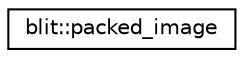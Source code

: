 digraph "Graphical Class Hierarchy"
{
  edge [fontname="Helvetica",fontsize="10",labelfontname="Helvetica",labelfontsize="10"];
  node [fontname="Helvetica",fontsize="10",shape=record];
  rankdir="LR";
  Node0 [label="blit::packed_image",height=0.2,width=0.4,color="black", fillcolor="white", style="filled",URL="$structblit_1_1packed__image.html"];
}
